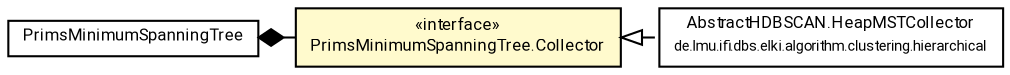 #!/usr/local/bin/dot
#
# Class diagram 
# Generated by UMLGraph version R5_7_2-60-g0e99a6 (http://www.spinellis.gr/umlgraph/)
#

digraph G {
	graph [fontnames="svg"]
	edge [fontname="Roboto",fontsize=7,labelfontname="Roboto",labelfontsize=7,color="black"];
	node [fontname="Roboto",fontcolor="black",fontsize=8,shape=plaintext,margin=0,width=0,height=0];
	nodesep=0.15;
	ranksep=0.25;
	rankdir=LR;
	// de.lmu.ifi.dbs.elki.algorithm.clustering.hierarchical.AbstractHDBSCAN.HeapMSTCollector
	c8405649 [label=<<table title="de.lmu.ifi.dbs.elki.algorithm.clustering.hierarchical.AbstractHDBSCAN.HeapMSTCollector" border="0" cellborder="1" cellspacing="0" cellpadding="2" href="../../algorithm/clustering/hierarchical/AbstractHDBSCAN.HeapMSTCollector.html" target="_parent">
		<tr><td><table border="0" cellspacing="0" cellpadding="1">
		<tr><td align="center" balign="center"> <font face="Roboto">AbstractHDBSCAN.HeapMSTCollector</font> </td></tr>
		<tr><td align="center" balign="center"> <font face="Roboto" point-size="7.0">de.lmu.ifi.dbs.elki.algorithm.clustering.hierarchical</font> </td></tr>
		</table></td></tr>
		</table>>, URL="../../algorithm/clustering/hierarchical/AbstractHDBSCAN.HeapMSTCollector.html"];
	// de.lmu.ifi.dbs.elki.math.geometry.PrimsMinimumSpanningTree
	c8406878 [label=<<table title="de.lmu.ifi.dbs.elki.math.geometry.PrimsMinimumSpanningTree" border="0" cellborder="1" cellspacing="0" cellpadding="2" href="PrimsMinimumSpanningTree.html" target="_parent">
		<tr><td><table border="0" cellspacing="0" cellpadding="1">
		<tr><td align="center" balign="center"> <font face="Roboto">PrimsMinimumSpanningTree</font> </td></tr>
		</table></td></tr>
		</table>>, URL="PrimsMinimumSpanningTree.html"];
	// de.lmu.ifi.dbs.elki.math.geometry.PrimsMinimumSpanningTree.Collector
	c8406880 [label=<<table title="de.lmu.ifi.dbs.elki.math.geometry.PrimsMinimumSpanningTree.Collector" border="0" cellborder="1" cellspacing="0" cellpadding="2" bgcolor="lemonChiffon" href="PrimsMinimumSpanningTree.Collector.html" target="_parent">
		<tr><td><table border="0" cellspacing="0" cellpadding="1">
		<tr><td align="center" balign="center"> &#171;interface&#187; </td></tr>
		<tr><td align="center" balign="center"> <font face="Roboto">PrimsMinimumSpanningTree.Collector</font> </td></tr>
		</table></td></tr>
		</table>>, URL="PrimsMinimumSpanningTree.Collector.html"];
	// de.lmu.ifi.dbs.elki.algorithm.clustering.hierarchical.AbstractHDBSCAN.HeapMSTCollector implements de.lmu.ifi.dbs.elki.math.geometry.PrimsMinimumSpanningTree.Collector
	c8406880 -> c8405649 [arrowtail=empty,style=dashed,dir=back,weight=9];
	// de.lmu.ifi.dbs.elki.math.geometry.PrimsMinimumSpanningTree composed de.lmu.ifi.dbs.elki.math.geometry.PrimsMinimumSpanningTree.Collector
	c8406878 -> c8406880 [arrowhead=none,arrowtail=diamond,dir=back,weight=6];
}

